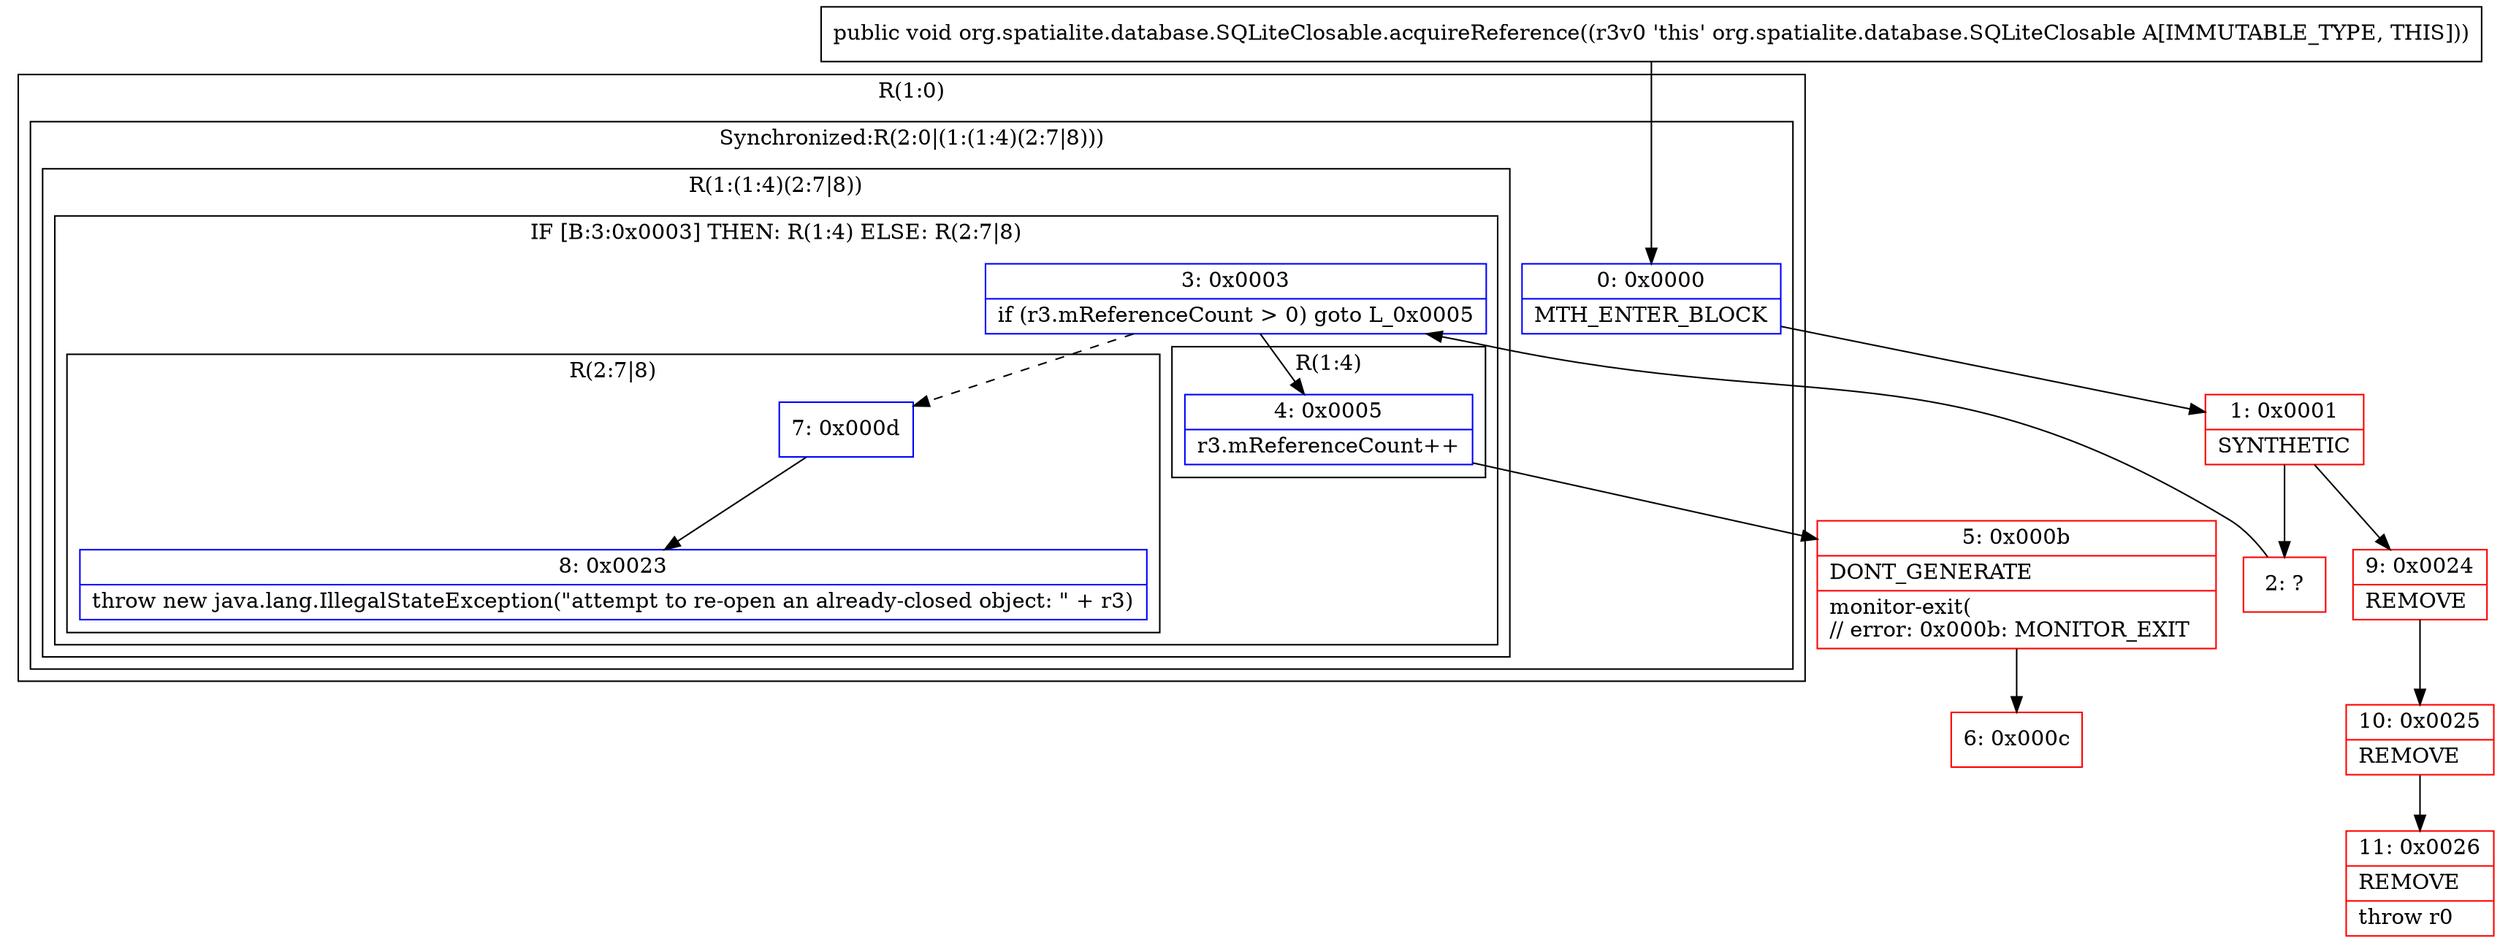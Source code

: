 digraph "CFG fororg.spatialite.database.SQLiteClosable.acquireReference()V" {
subgraph cluster_Region_1786250043 {
label = "R(1:0)";
node [shape=record,color=blue];
subgraph cluster_SynchronizedRegion_989884055 {
label = "Synchronized:R(2:0|(1:(1:4)(2:7|8)))";
node [shape=record,color=blue];
Node_0 [shape=record,label="{0\:\ 0x0000|MTH_ENTER_BLOCK\l}"];
subgraph cluster_Region_1260159077 {
label = "R(1:(1:4)(2:7|8))";
node [shape=record,color=blue];
subgraph cluster_IfRegion_2016213351 {
label = "IF [B:3:0x0003] THEN: R(1:4) ELSE: R(2:7|8)";
node [shape=record,color=blue];
Node_3 [shape=record,label="{3\:\ 0x0003|if (r3.mReferenceCount \> 0) goto L_0x0005\l}"];
subgraph cluster_Region_1382501506 {
label = "R(1:4)";
node [shape=record,color=blue];
Node_4 [shape=record,label="{4\:\ 0x0005|r3.mReferenceCount++\l}"];
}
subgraph cluster_Region_1781261455 {
label = "R(2:7|8)";
node [shape=record,color=blue];
Node_7 [shape=record,label="{7\:\ 0x000d}"];
Node_8 [shape=record,label="{8\:\ 0x0023|throw new java.lang.IllegalStateException(\"attempt to re\-open an already\-closed object: \" + r3)\l}"];
}
}
}
}
}
Node_1 [shape=record,color=red,label="{1\:\ 0x0001|SYNTHETIC\l}"];
Node_2 [shape=record,color=red,label="{2\:\ ?}"];
Node_5 [shape=record,color=red,label="{5\:\ 0x000b|DONT_GENERATE\l|monitor\-exit(\l\/\/ error: 0x000b: MONITOR_EXIT  \l}"];
Node_6 [shape=record,color=red,label="{6\:\ 0x000c}"];
Node_9 [shape=record,color=red,label="{9\:\ 0x0024|REMOVE\l}"];
Node_10 [shape=record,color=red,label="{10\:\ 0x0025|REMOVE\l}"];
Node_11 [shape=record,color=red,label="{11\:\ 0x0026|REMOVE\l|throw r0\l}"];
MethodNode[shape=record,label="{public void org.spatialite.database.SQLiteClosable.acquireReference((r3v0 'this' org.spatialite.database.SQLiteClosable A[IMMUTABLE_TYPE, THIS])) }"];
MethodNode -> Node_0;
Node_0 -> Node_1;
Node_3 -> Node_4;
Node_3 -> Node_7[style=dashed];
Node_4 -> Node_5;
Node_7 -> Node_8;
Node_1 -> Node_2;
Node_1 -> Node_9;
Node_2 -> Node_3;
Node_5 -> Node_6;
Node_9 -> Node_10;
Node_10 -> Node_11;
}

